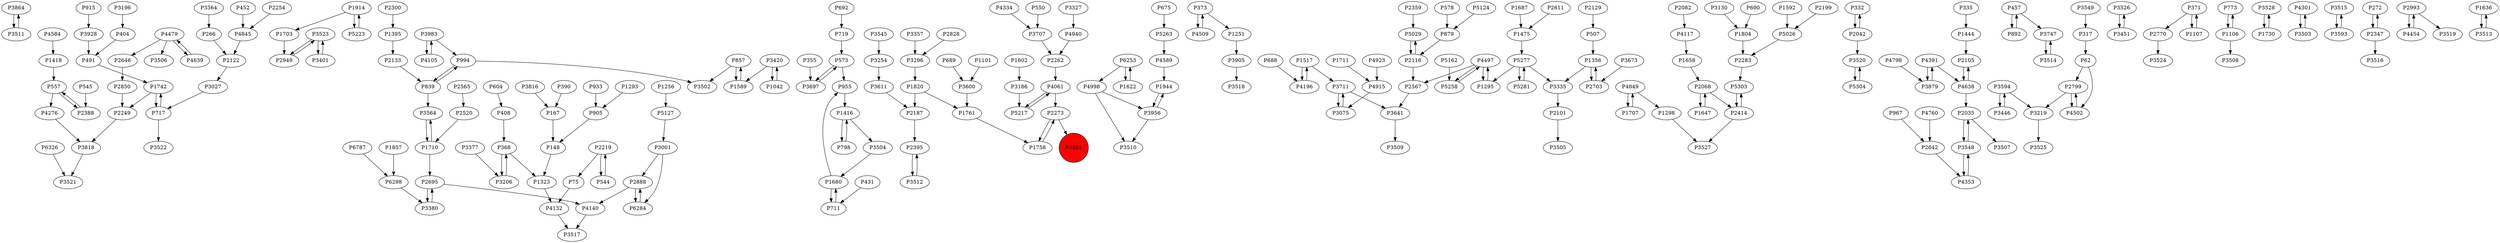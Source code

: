 digraph {
	P3864 -> P3511
	P915 -> P3928
	P3523 -> P2949
	P3983 -> P4105
	P692 -> P719
	P544 -> P2219
	P2850 -> P2249
	P1323 -> P4132
	P390 -> P167
	P4940 -> P2262
	P5263 -> P4589
	P1418 -> P557
	P1256 -> P5127
	P994 -> P839
	P3816 -> P167
	P3905 -> P3518
	P2359 -> P5029
	P578 -> P879
	P4061 -> P2273
	P5127 -> P3001
	P2219 -> P544
	P4509 -> P373
	P2283 -> P5303
	P3186 -> P5217
	P332 -> P2042
	P368 -> P1323
	P3545 -> P3254
	P2116 -> P2567
	P2105 -> P4638
	P2695 -> P3380
	P3711 -> P3075
	P3196 -> P404
	P3956 -> P3510
	P2300 -> P1395
	P4479 -> P3506
	P457 -> P892
	P2414 -> P3527
	P355 -> P3697
	P2799 -> P3219
	P1680 -> P711
	P3130 -> P1804
	P5277 -> P1295
	P3296 -> P1820
	P5162 -> P5258
	P2068 -> P2414
	P3548 -> P4353
	P3928 -> P491
	P1395 -> P2133
	P491 -> P1742
	P3594 -> P3219
	P3520 -> P5304
	P2273 -> P3501
	P573 -> P3697
	P2703 -> P1356
	P404 -> P491
	P604 -> P408
	P3707 -> P2262
	P557 -> P4276
	P167 -> P148
	P839 -> P994
	P1592 -> P5026
	P3526 -> P3451
	P4502 -> P2799
	P857 -> P3502
	P857 -> P1589
	P368 -> P3206
	P2770 -> P3524
	P3523 -> P3401
	P4998 -> P3510
	P4497 -> P2567
	P431 -> P711
	P711 -> P1680
	P3611 -> P2187
	P2642 -> P4353
	P266 -> P2122
	P1742 -> P717
	P1857 -> P6298
	P4105 -> P3983
	P2414 -> P5303
	P1444 -> P2105
	P1517 -> P3711
	P3514 -> P3747
	P4353 -> P3548
	P4132 -> P3517
	P3747 -> P3514
	P373 -> P4509
	P557 -> P2388
	P4497 -> P1295
	P1804 -> P2283
	P4638 -> P2105
	P2199 -> P5026
	P2388 -> P557
	P967 -> P2642
	P2395 -> P3512
	P1356 -> P3335
	P3641 -> P3509
	P4391 -> P4638
	P4276 -> P3818
	P4479 -> P2646
	P3219 -> P3525
	P1710 -> P3564
	P1356 -> P2703
	P3711 -> P3641
	P688 -> P4196
	P4140 -> P3517
	P3380 -> P2695
	P4798 -> P3879
	P717 -> P3522
	P1602 -> P3186
	P2567 -> P3641
	P773 -> P1106
	P3206 -> P368
	P573 -> P955
	P1707 -> P4849
	P4334 -> P3707
	P3673 -> P2703
	P2035 -> P3548
	P3075 -> P3711
	P3420 -> P1042
	P2273 -> P1758
	P1647 -> P2068
	P690 -> P1804
	P1820 -> P2187
	P2254 -> P4845
	P3879 -> P4391
	P3528 -> P1730
	P2122 -> P3027
	P1298 -> P3527
	P4638 -> P2035
	P4301 -> P3503
	P3594 -> P3446
	P2101 -> P3505
	P3357 -> P3296
	P507 -> P1356
	P3515 -> P3593
	P1703 -> P2949
	P4584 -> P1418
	P2068 -> P1647
	P3697 -> P573
	P335 -> P1444
	P1742 -> P2249
	P2565 -> P2520
	P3254 -> P3611
	P550 -> P3707
	P2116 -> P5029
	P148 -> P1323
	P1761 -> P1758
	P371 -> P2770
	P4391 -> P3879
	P3401 -> P3523
	P272 -> P2347
	P905 -> P148
	P5304 -> P3520
	P4915 -> P3075
	P2993 -> P4454
	P1687 -> P1475
	P2042 -> P332
	P3600 -> P1761
	P1680 -> P955
	P1475 -> P5277
	P675 -> P5263
	P3327 -> P4940
	P408 -> P368
	P1042 -> P3420
	P2828 -> P3296
	P2695 -> P4140
	P1106 -> P3508
	P798 -> P1416
	P2347 -> P272
	P4998 -> P3956
	P4639 -> P4479
	P2129 -> P507
	P4117 -> P1658
	P1251 -> P3905
	P3564 -> P1710
	P1636 -> P3513
	P1944 -> P3956
	P6298 -> P3380
	P4454 -> P2993
	P4061 -> P5217
	P1711 -> P4915
	P3446 -> P3594
	P1914 -> P5223
	P3956 -> P1944
	P5217 -> P4061
	P373 -> P1251
	P6326 -> P3521
	P6253 -> P1622
	P2799 -> P4502
	P2646 -> P2850
	P879 -> P2116
	P4479 -> P4639
	P3503 -> P4301
	P3513 -> P1636
	P3593 -> P3515
	P4589 -> P1944
	P1107 -> P371
	P5281 -> P5277
	P2888 -> P6284
	P3504 -> P1680
	P2219 -> P75
	P2949 -> P3523
	P3001 -> P6284
	P689 -> P3600
	P1416 -> P3504
	P3420 -> P1589
	P3512 -> P2395
	P4849 -> P1298
	P2042 -> P3520
	P2993 -> P3519
	P4196 -> P1517
	P1416 -> P798
	P6253 -> P4998
	P994 -> P3502
	P4497 -> P5258
	P1106 -> P773
	P2249 -> P3818
	P719 -> P573
	P4845 -> P2122
	P3511 -> P3864
	P1293 -> P905
	P1710 -> P2695
	P3983 -> P994
	P1517 -> P4196
	P545 -> P2388
	P452 -> P4845
	P3027 -> P717
	P1820 -> P1761
	P1658 -> P2068
	P6787 -> P6298
	P2035 -> P3507
	P317 -> P62
	P892 -> P457
	P1295 -> P4497
	P2133 -> P839
	P1758 -> P2273
	P3451 -> P3526
	P62 -> P4502
	P3001 -> P2888
	P3364 -> P266
	P2611 -> P1475
	P5029 -> P2116
	P1589 -> P857
	P3377 -> P3206
	P2347 -> P3516
	P5277 -> P5281
	P5277 -> P3335
	P1101 -> P3600
	P717 -> P1742
	P1730 -> P3528
	P4923 -> P4915
	P5258 -> P4497
	P5223 -> P1914
	P3549 -> P317
	P3548 -> P2035
	P933 -> P905
	P6284 -> P2888
	P2520 -> P1710
	P5303 -> P2414
	P62 -> P2799
	P1914 -> P1703
	P1622 -> P6253
	P955 -> P1416
	P839 -> P3564
	P371 -> P1107
	P5124 -> P879
	P3818 -> P3521
	P4760 -> P2642
	P2187 -> P2395
	P2082 -> P4117
	P457 -> P3747
	P5026 -> P2283
	P4849 -> P1707
	P2262 -> P4061
	P3335 -> P2101
	P2888 -> P4140
	P75 -> P4132
	P3501 [shape=circle]
	P3501 [style=filled]
	P3501 [fillcolor=red]
}